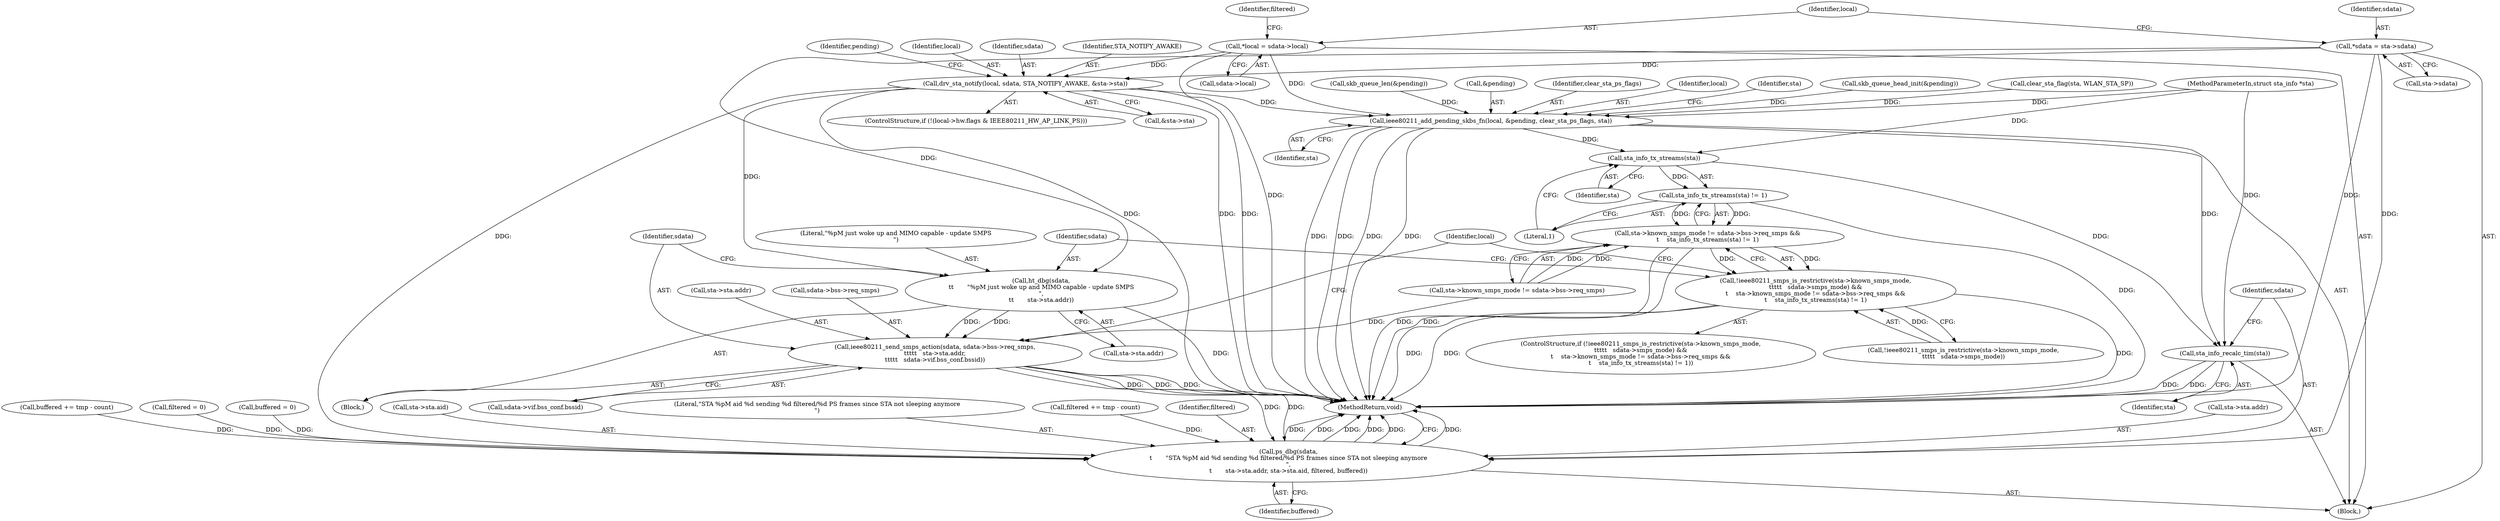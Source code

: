 digraph "0_linux_1d147bfa64293b2723c4fec50922168658e613ba@pointer" {
"1000151" [label="(Call,drv_sta_notify(local, sdata, STA_NOTIFY_AWAKE, &sta->sta))"];
"1000113" [label="(Call,*local = sdata->local)"];
"1000107" [label="(Call,*sdata = sta->sdata)"];
"1000265" [label="(Call,ieee80211_add_pending_skbs_fn(local, &pending, clear_sta_ps_flags, sta))"];
"1000297" [label="(Call,sta_info_tx_streams(sta))"];
"1000296" [label="(Call,sta_info_tx_streams(sta) != 1)"];
"1000286" [label="(Call,sta->known_smps_mode != sdata->bss->req_smps &&\n\t    sta_info_tx_streams(sta) != 1)"];
"1000277" [label="(Call,!ieee80211_smps_is_restrictive(sta->known_smps_mode,\n\t\t\t\t\t   sdata->smps_mode) &&\n\t    sta->known_smps_mode != sdata->bss->req_smps &&\n\t    sta_info_tx_streams(sta) != 1)"];
"1000333" [label="(Call,sta_info_recalc_tim(sta))"];
"1000301" [label="(Call,ht_dbg(sdata,\n\t\t       \"%pM just woke up and MIMO capable - update SMPS\n\",\n\t\t       sta->sta.addr))"];
"1000309" [label="(Call,ieee80211_send_smps_action(sdata, sdata->bss->req_smps,\n\t\t\t\t\t   sta->sta.addr,\n\t\t\t\t\t   sdata->vif.bss_conf.bssid))"];
"1000335" [label="(Call,ps_dbg(sdata,\n\t       \"STA %pM aid %d sending %d filtered/%d PS frames since STA not sleeping anymore\n\",\n\t       sta->sta.addr, sta->sta.aid, filtered, buffered))"];
"1000270" [label="(Identifier,sta)"];
"1000114" [label="(Identifier,local)"];
"1000298" [label="(Identifier,sta)"];
"1000266" [label="(Identifier,local)"];
"1000286" [label="(Call,sta->known_smps_mode != sdata->bss->req_smps &&\n\t    sta_info_tx_streams(sta) != 1)"];
"1000151" [label="(Call,drv_sta_notify(local, sdata, STA_NOTIFY_AWAKE, &sta->sta))"];
"1000333" [label="(Call,sta_info_recalc_tim(sta))"];
"1000338" [label="(Call,sta->sta.addr)"];
"1000113" [label="(Call,*local = sdata->local)"];
"1000274" [label="(Identifier,sta)"];
"1000303" [label="(Literal,\"%pM just woke up and MIMO capable - update SMPS\n\")"];
"1000260" [label="(Call,buffered += tmp - count)"];
"1000304" [label="(Call,sta->sta.addr)"];
"1000104" [label="(MethodParameterIn,struct sta_info *sta)"];
"1000107" [label="(Call,*sdata = sta->sdata)"];
"1000309" [label="(Call,ieee80211_send_smps_action(sdata, sdata->bss->req_smps,\n\t\t\t\t\t   sta->sta.addr,\n\t\t\t\t\t   sdata->vif.bss_conf.bssid))"];
"1000316" [label="(Call,sta->sta.addr)"];
"1000161" [label="(Identifier,pending)"];
"1000321" [label="(Call,sdata->vif.bss_conf.bssid)"];
"1000311" [label="(Call,sdata->bss->req_smps)"];
"1000120" [label="(Call,filtered = 0)"];
"1000297" [label="(Call,sta_info_tx_streams(sta))"];
"1000115" [label="(Call,sdata->local)"];
"1000296" [label="(Call,sta_info_tx_streams(sta) != 1)"];
"1000142" [label="(ControlStructure,if (!(local->hw.flags & IEEE80211_HW_AP_LINK_PS)))"];
"1000124" [label="(Call,buffered = 0)"];
"1000276" [label="(ControlStructure,if (!ieee80211_smps_is_restrictive(sta->known_smps_mode,\n\t\t\t\t\t   sdata->smps_mode) &&\n\t    sta->known_smps_mode != sdata->bss->req_smps &&\n\t    sta_info_tx_streams(sta) != 1))"];
"1000287" [label="(Call,sta->known_smps_mode != sdata->bss->req_smps)"];
"1000310" [label="(Identifier,sdata)"];
"1000159" [label="(Call,skb_queue_head_init(&pending))"];
"1000152" [label="(Identifier,local)"];
"1000343" [label="(Call,sta->sta.aid)"];
"1000301" [label="(Call,ht_dbg(sdata,\n\t\t       \"%pM just woke up and MIMO capable - update SMPS\n\",\n\t\t       sta->sta.addr))"];
"1000302" [label="(Identifier,sdata)"];
"1000334" [label="(Identifier,sta)"];
"1000277" [label="(Call,!ieee80211_smps_is_restrictive(sta->known_smps_mode,\n\t\t\t\t\t   sdata->smps_mode) &&\n\t    sta->known_smps_mode != sdata->bss->req_smps &&\n\t    sta_info_tx_streams(sta) != 1)"];
"1000336" [label="(Identifier,sdata)"];
"1000108" [label="(Identifier,sdata)"];
"1000349" [label="(Identifier,buffered)"];
"1000337" [label="(Literal,\"STA %pM aid %d sending %d filtered/%d PS frames since STA not sleeping anymore\n\")"];
"1000153" [label="(Identifier,sdata)"];
"1000121" [label="(Identifier,filtered)"];
"1000218" [label="(Call,filtered += tmp - count)"];
"1000129" [label="(Call,clear_sta_flag(sta, WLAN_STA_SP))"];
"1000155" [label="(Call,&sta->sta)"];
"1000257" [label="(Call,skb_queue_len(&pending))"];
"1000267" [label="(Call,&pending)"];
"1000269" [label="(Identifier,clear_sta_ps_flags)"];
"1000330" [label="(Identifier,local)"];
"1000105" [label="(Block,)"];
"1000350" [label="(MethodReturn,void)"];
"1000265" [label="(Call,ieee80211_add_pending_skbs_fn(local, &pending, clear_sta_ps_flags, sta))"];
"1000109" [label="(Call,sta->sdata)"];
"1000154" [label="(Identifier,STA_NOTIFY_AWAKE)"];
"1000299" [label="(Literal,1)"];
"1000300" [label="(Block,)"];
"1000335" [label="(Call,ps_dbg(sdata,\n\t       \"STA %pM aid %d sending %d filtered/%d PS frames since STA not sleeping anymore\n\",\n\t       sta->sta.addr, sta->sta.aid, filtered, buffered))"];
"1000348" [label="(Identifier,filtered)"];
"1000278" [label="(Call,!ieee80211_smps_is_restrictive(sta->known_smps_mode,\n\t\t\t\t\t   sdata->smps_mode))"];
"1000151" -> "1000142"  [label="AST: "];
"1000151" -> "1000155"  [label="CFG: "];
"1000152" -> "1000151"  [label="AST: "];
"1000153" -> "1000151"  [label="AST: "];
"1000154" -> "1000151"  [label="AST: "];
"1000155" -> "1000151"  [label="AST: "];
"1000161" -> "1000151"  [label="CFG: "];
"1000151" -> "1000350"  [label="DDG: "];
"1000151" -> "1000350"  [label="DDG: "];
"1000151" -> "1000350"  [label="DDG: "];
"1000113" -> "1000151"  [label="DDG: "];
"1000107" -> "1000151"  [label="DDG: "];
"1000151" -> "1000265"  [label="DDG: "];
"1000151" -> "1000301"  [label="DDG: "];
"1000151" -> "1000335"  [label="DDG: "];
"1000113" -> "1000105"  [label="AST: "];
"1000113" -> "1000115"  [label="CFG: "];
"1000114" -> "1000113"  [label="AST: "];
"1000115" -> "1000113"  [label="AST: "];
"1000121" -> "1000113"  [label="CFG: "];
"1000113" -> "1000350"  [label="DDG: "];
"1000113" -> "1000265"  [label="DDG: "];
"1000107" -> "1000105"  [label="AST: "];
"1000107" -> "1000109"  [label="CFG: "];
"1000108" -> "1000107"  [label="AST: "];
"1000109" -> "1000107"  [label="AST: "];
"1000114" -> "1000107"  [label="CFG: "];
"1000107" -> "1000350"  [label="DDG: "];
"1000107" -> "1000301"  [label="DDG: "];
"1000107" -> "1000335"  [label="DDG: "];
"1000265" -> "1000105"  [label="AST: "];
"1000265" -> "1000270"  [label="CFG: "];
"1000266" -> "1000265"  [label="AST: "];
"1000267" -> "1000265"  [label="AST: "];
"1000269" -> "1000265"  [label="AST: "];
"1000270" -> "1000265"  [label="AST: "];
"1000274" -> "1000265"  [label="CFG: "];
"1000265" -> "1000350"  [label="DDG: "];
"1000265" -> "1000350"  [label="DDG: "];
"1000265" -> "1000350"  [label="DDG: "];
"1000265" -> "1000350"  [label="DDG: "];
"1000159" -> "1000265"  [label="DDG: "];
"1000257" -> "1000265"  [label="DDG: "];
"1000129" -> "1000265"  [label="DDG: "];
"1000104" -> "1000265"  [label="DDG: "];
"1000265" -> "1000297"  [label="DDG: "];
"1000265" -> "1000333"  [label="DDG: "];
"1000297" -> "1000296"  [label="AST: "];
"1000297" -> "1000298"  [label="CFG: "];
"1000298" -> "1000297"  [label="AST: "];
"1000299" -> "1000297"  [label="CFG: "];
"1000297" -> "1000296"  [label="DDG: "];
"1000104" -> "1000297"  [label="DDG: "];
"1000297" -> "1000333"  [label="DDG: "];
"1000296" -> "1000286"  [label="AST: "];
"1000296" -> "1000299"  [label="CFG: "];
"1000299" -> "1000296"  [label="AST: "];
"1000286" -> "1000296"  [label="CFG: "];
"1000296" -> "1000350"  [label="DDG: "];
"1000296" -> "1000286"  [label="DDG: "];
"1000296" -> "1000286"  [label="DDG: "];
"1000286" -> "1000277"  [label="AST: "];
"1000286" -> "1000287"  [label="CFG: "];
"1000287" -> "1000286"  [label="AST: "];
"1000277" -> "1000286"  [label="CFG: "];
"1000286" -> "1000350"  [label="DDG: "];
"1000286" -> "1000350"  [label="DDG: "];
"1000286" -> "1000277"  [label="DDG: "];
"1000286" -> "1000277"  [label="DDG: "];
"1000287" -> "1000286"  [label="DDG: "];
"1000287" -> "1000286"  [label="DDG: "];
"1000277" -> "1000276"  [label="AST: "];
"1000277" -> "1000278"  [label="CFG: "];
"1000278" -> "1000277"  [label="AST: "];
"1000302" -> "1000277"  [label="CFG: "];
"1000330" -> "1000277"  [label="CFG: "];
"1000277" -> "1000350"  [label="DDG: "];
"1000277" -> "1000350"  [label="DDG: "];
"1000277" -> "1000350"  [label="DDG: "];
"1000278" -> "1000277"  [label="DDG: "];
"1000333" -> "1000105"  [label="AST: "];
"1000333" -> "1000334"  [label="CFG: "];
"1000334" -> "1000333"  [label="AST: "];
"1000336" -> "1000333"  [label="CFG: "];
"1000333" -> "1000350"  [label="DDG: "];
"1000333" -> "1000350"  [label="DDG: "];
"1000104" -> "1000333"  [label="DDG: "];
"1000301" -> "1000300"  [label="AST: "];
"1000301" -> "1000304"  [label="CFG: "];
"1000302" -> "1000301"  [label="AST: "];
"1000303" -> "1000301"  [label="AST: "];
"1000304" -> "1000301"  [label="AST: "];
"1000310" -> "1000301"  [label="CFG: "];
"1000301" -> "1000350"  [label="DDG: "];
"1000301" -> "1000309"  [label="DDG: "];
"1000301" -> "1000309"  [label="DDG: "];
"1000309" -> "1000300"  [label="AST: "];
"1000309" -> "1000321"  [label="CFG: "];
"1000310" -> "1000309"  [label="AST: "];
"1000311" -> "1000309"  [label="AST: "];
"1000316" -> "1000309"  [label="AST: "];
"1000321" -> "1000309"  [label="AST: "];
"1000330" -> "1000309"  [label="CFG: "];
"1000309" -> "1000350"  [label="DDG: "];
"1000309" -> "1000350"  [label="DDG: "];
"1000309" -> "1000350"  [label="DDG: "];
"1000287" -> "1000309"  [label="DDG: "];
"1000309" -> "1000335"  [label="DDG: "];
"1000309" -> "1000335"  [label="DDG: "];
"1000335" -> "1000105"  [label="AST: "];
"1000335" -> "1000349"  [label="CFG: "];
"1000336" -> "1000335"  [label="AST: "];
"1000337" -> "1000335"  [label="AST: "];
"1000338" -> "1000335"  [label="AST: "];
"1000343" -> "1000335"  [label="AST: "];
"1000348" -> "1000335"  [label="AST: "];
"1000349" -> "1000335"  [label="AST: "];
"1000350" -> "1000335"  [label="CFG: "];
"1000335" -> "1000350"  [label="DDG: "];
"1000335" -> "1000350"  [label="DDG: "];
"1000335" -> "1000350"  [label="DDG: "];
"1000335" -> "1000350"  [label="DDG: "];
"1000335" -> "1000350"  [label="DDG: "];
"1000335" -> "1000350"  [label="DDG: "];
"1000218" -> "1000335"  [label="DDG: "];
"1000120" -> "1000335"  [label="DDG: "];
"1000124" -> "1000335"  [label="DDG: "];
"1000260" -> "1000335"  [label="DDG: "];
}
